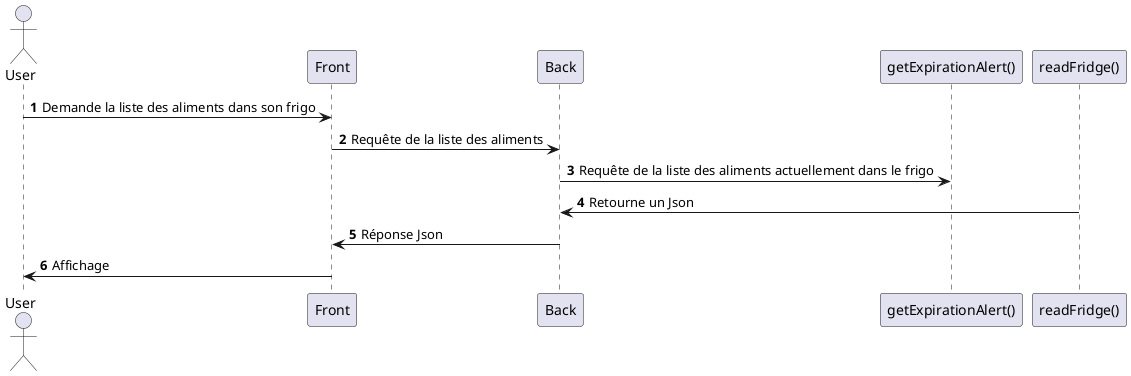 @startuml
autonumber
actor User
User -> Front: Demande la liste des aliments dans son frigo
Front -> Back: Requête de la liste des aliments
Back -> "getExpirationAlert()": Requête de la liste des aliments actuellement dans le frigo
"readFridge()"-> Back: Retourne un Json
Back -> Front: Réponse Json
Front -> User: Affichage
@enduml